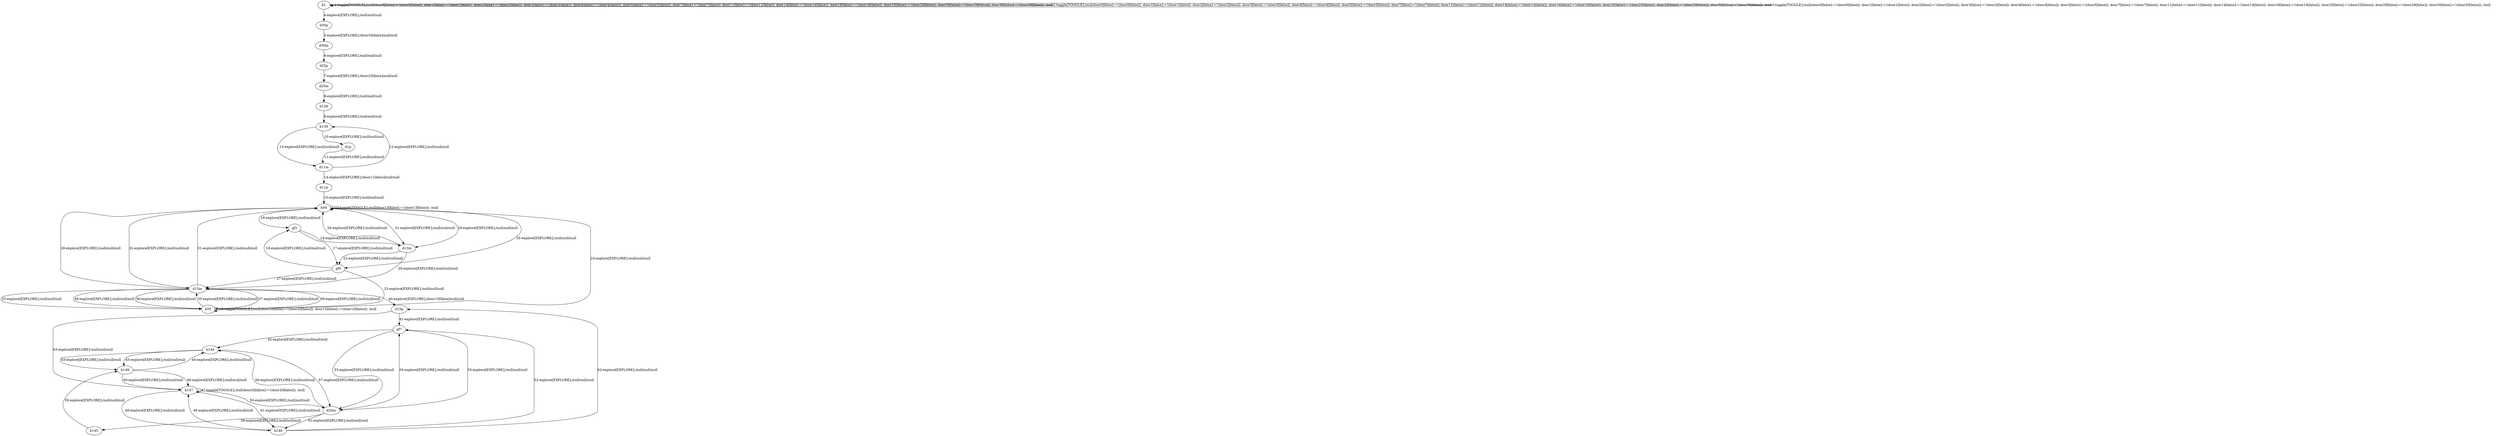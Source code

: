 # Total number of goals covered by this test: 3
# b148 --> b144
# gf7 --> b144
# b144 --> b148

digraph g {
"b1" -> "b1" [label = "1-toggle[TOGGLE];/null/door0[false]:=!(door0[false]); door1[false]:=!(door1[false]); door2[false]:=!(door2[false]); door3[false]:=!(door3[false]); door4[false]:=!(door4[false]); door5[false]:=!(door5[false]); door7[false]:=!(door7[false]); door11[false]:=!(door11[false]); door14[false]:=!(door14[false]); door16[false]:=!(door16[false]); door25[false]:=!(door25[false]); door29[false]:=!(door29[false]); door30[false]:=!(door30[false]); /null"];
"b1" -> "b1" [label = "2-toggle[TOGGLE];/null/door0[false]:=!(door0[false]); door1[false]:=!(door1[false]); door2[false]:=!(door2[false]); door3[false]:=!(door3[false]); door4[false]:=!(door4[false]); door5[false]:=!(door5[false]); door7[false]:=!(door7[false]); door11[false]:=!(door11[false]); door14[false]:=!(door14[false]); door16[false]:=!(door16[false]); door25[false]:=!(door25[false]); door29[false]:=!(door29[false]); door30[false]:=!(door30[false]); /null"];
"b1" -> "b1" [label = "3-toggle[TOGGLE];/null/door0[false]:=!(door0[false]); door1[false]:=!(door1[false]); door2[false]:=!(door2[false]); door3[false]:=!(door3[false]); door4[false]:=!(door4[false]); door5[false]:=!(door5[false]); door7[false]:=!(door7[false]); door11[false]:=!(door11[false]); door14[false]:=!(door14[false]); door16[false]:=!(door16[false]); door25[false]:=!(door25[false]); door29[false]:=!(door29[false]); door30[false]:=!(door30[false]); /null"];
"b1" -> "d30p" [label = "4-explore[EXPLORE];/null/null/null"];
"d30p" -> "d30m" [label = "5-explore[EXPLORE];/door30[false]/null/null"];
"d30m" -> "d25p" [label = "6-explore[EXPLORE];/null/null/null"];
"d25p" -> "d25m" [label = "7-explore[EXPLORE];/door25[false]/null/null"];
"d25m" -> "b138" [label = "8-explore[EXPLORE];/null/null/null"];
"b138" -> "b139" [label = "9-explore[EXPLORE];/null/null/null"];
"b139" -> "d1p" [label = "10-explore[EXPLORE];/null/null/null"];
"d1p" -> "d11m" [label = "11-explore[EXPLORE];/null/null/null"];
"d11m" -> "b139" [label = "12-explore[EXPLORE];/null/null/null"];
"b139" -> "d11m" [label = "13-explore[EXPLORE];/null/null/null"];
"d11m" -> "d11p" [label = "14-explore[EXPLORE];/door11[false]/null/null"];
"d11p" -> "b56" [label = "15-explore[EXPLORE];/null/null/null"];
"b56" -> "gf1" [label = "16-explore[EXPLORE];/null/null/null"];
"gf1" -> "gf0" [label = "17-explore[EXPLORE];/null/null/null"];
"gf0" -> "gf1" [label = "18-explore[EXPLORE];/null/null/null"];
"gf1" -> "d13m" [label = "19-explore[EXPLORE];/null/null/null"];
"d13m" -> "b56" [label = "20-explore[EXPLORE];/null/null/null"];
"b56" -> "d13m" [label = "21-explore[EXPLORE];/null/null/null"];
"d13m" -> "gf0" [label = "22-explore[EXPLORE];/null/null/null"];
"gf0" -> "b55" [label = "23-explore[EXPLORE];/null/null/null"];
"b55" -> "b56" [label = "24-explore[EXPLORE];/null/null/null"];
"b56" -> "b56" [label = "25-toggle[TOGGLE];/null/door13[false]:=!(door13[false]); /null"];
"b56" -> "gf0" [label = "26-explore[EXPLORE];/null/null/null"];
"gf0" -> "d15m" [label = "27-explore[EXPLORE];/null/null/null"];
"d15m" -> "b56" [label = "28-explore[EXPLORE];/null/null/null"];
"b56" -> "d13m" [label = "29-explore[EXPLORE];/null/null/null"];
"d13m" -> "d15m" [label = "30-explore[EXPLORE];/null/null/null"];
"d15m" -> "b56" [label = "31-explore[EXPLORE];/null/null/null"];
"b56" -> "d15m" [label = "32-explore[EXPLORE];/null/null/null"];
"d15m" -> "b55" [label = "33-explore[EXPLORE];/null/null/null"];
"b55" -> "b55" [label = "34-toggle[TOGGLE];/null/door20[false]:=!(door20[false]); door15[false]:=!(door15[false]); /null"];
"b55" -> "d15m" [label = "35-explore[EXPLORE];/null/null/null"];
"d15m" -> "b55" [label = "36-explore[EXPLORE];/null/null/null"];
"b55" -> "d15m" [label = "37-explore[EXPLORE];/null/null/null"];
"d15m" -> "b55" [label = "38-explore[EXPLORE];/null/null/null"];
"b55" -> "d15m" [label = "39-explore[EXPLORE];/null/null/null"];
"d15m" -> "d15p" [label = "40-explore[EXPLORE];/door15[false]/null/null"];
"d15p" -> "gf7" [label = "41-explore[EXPLORE];/null/null/null"];
"gf7" -> "b144" [label = "42-explore[EXPLORE];/null/null/null"];
"b144" -> "b148" [label = "43-explore[EXPLORE];/null/null/null"];
"b148" -> "b144" [label = "44-explore[EXPLORE];/null/null/null"];
"b144" -> "b148" [label = "45-explore[EXPLORE];/null/null/null"];
"b148" -> "b147" [label = "46-explore[EXPLORE];/null/null/null"];
"b147" -> "b147" [label = "47-toggle[TOGGLE];/null/door20[false]:=!(door20[false]); /null"];
"b147" -> "b146" [label = "48-explore[EXPLORE];/null/null/null"];
"b146" -> "b147" [label = "49-explore[EXPLORE];/null/null/null"];
"b147" -> "d20m" [label = "50-explore[EXPLORE];/null/null/null"];
"d20m" -> "b146" [label = "51-explore[EXPLORE];/null/null/null"];
"b146" -> "gf7" [label = "52-explore[EXPLORE];/null/null/null"];
"gf7" -> "d20m" [label = "53-explore[EXPLORE];/null/null/null"];
"d20m" -> "gf7" [label = "54-explore[EXPLORE];/null/null/null"];
"gf7" -> "d20m" [label = "55-explore[EXPLORE];/null/null/null"];
"d20m" -> "b144" [label = "56-explore[EXPLORE];/null/null/null"];
"b144" -> "d20m" [label = "57-explore[EXPLORE];/null/null/null"];
"d20m" -> "b145" [label = "58-explore[EXPLORE];/null/null/null"];
"b145" -> "b148" [label = "59-explore[EXPLORE];/null/null/null"];
"b148" -> "b147" [label = "60-explore[EXPLORE];/null/null/null"];
"b147" -> "b146" [label = "61-explore[EXPLORE];/null/null/null"];
"b146" -> "d15p" [label = "62-explore[EXPLORE];/null/null/null"];
"d15p" -> "b147" [label = "63-explore[EXPLORE];/null/null/null"];
}